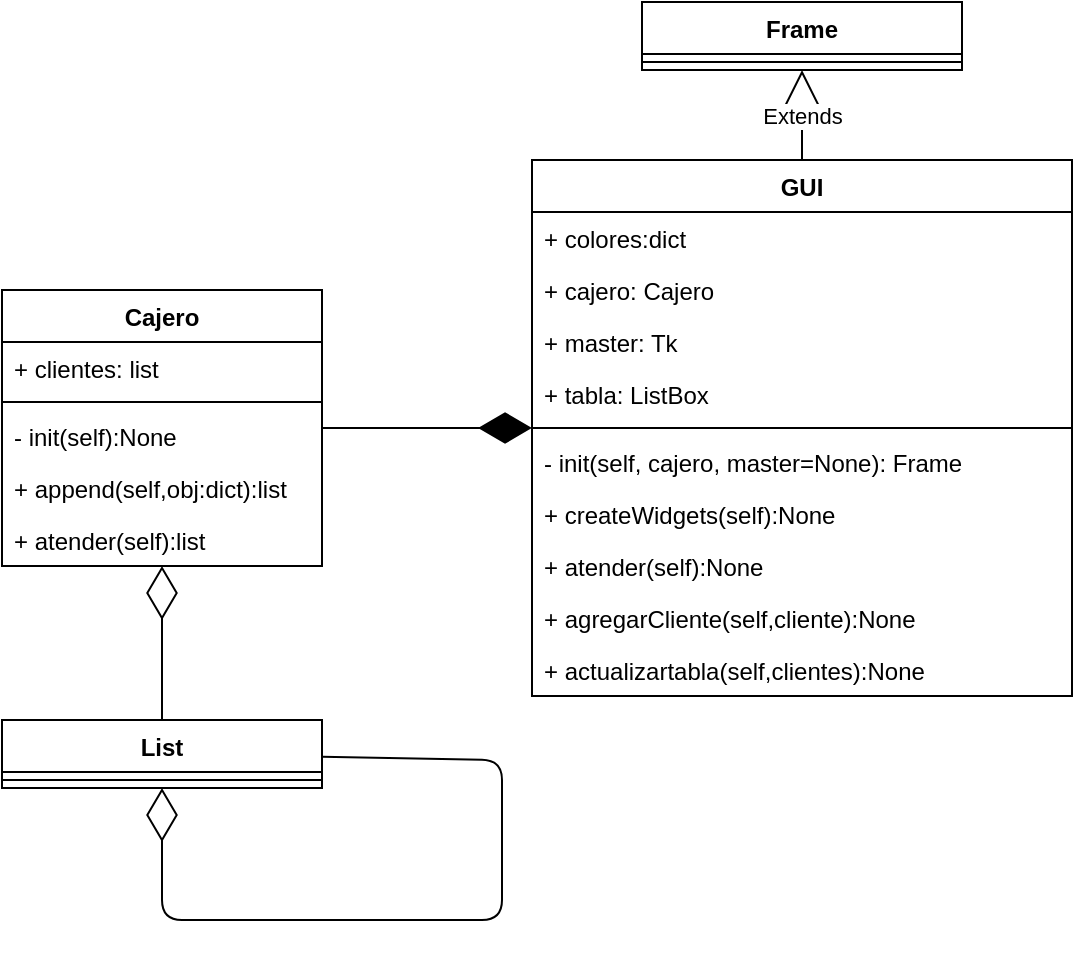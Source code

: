 <mxfile>
    <diagram id="yrxTlvf2ZtYwMUSM9fpy" name="Clases">
        <mxGraphModel dx="656" dy="475" grid="1" gridSize="10" guides="1" tooltips="1" connect="1" arrows="1" fold="1" page="1" pageScale="1" pageWidth="850" pageHeight="1100" math="0" shadow="0">
            <root>
                <mxCell id="0"/>
                <mxCell id="1" parent="0"/>
                <mxCell id="6" value="GUI" style="swimlane;fontStyle=1;align=center;verticalAlign=top;childLayout=stackLayout;horizontal=1;startSize=26;horizontalStack=0;resizeParent=1;resizeParentMax=0;resizeLast=0;collapsible=1;marginBottom=0;" parent="1" vertex="1">
                    <mxGeometry x="525" y="339" width="270" height="268" as="geometry"/>
                </mxCell>
                <mxCell id="D_V7qYtZIaXDzSuFnixD-32" value="+ colores:dict&#10;" style="text;strokeColor=none;fillColor=none;align=left;verticalAlign=top;spacingLeft=4;spacingRight=4;overflow=hidden;rotatable=0;points=[[0,0.5],[1,0.5]];portConstraint=eastwest;" vertex="1" parent="6">
                    <mxGeometry y="26" width="270" height="26" as="geometry"/>
                </mxCell>
                <mxCell id="7" value="+ cajero: Cajero" style="text;strokeColor=none;fillColor=none;align=left;verticalAlign=top;spacingLeft=4;spacingRight=4;overflow=hidden;rotatable=0;points=[[0,0.5],[1,0.5]];portConstraint=eastwest;" parent="6" vertex="1">
                    <mxGeometry y="52" width="270" height="26" as="geometry"/>
                </mxCell>
                <mxCell id="D_V7qYtZIaXDzSuFnixD-33" value="+ master: Tk" style="text;strokeColor=none;fillColor=none;align=left;verticalAlign=top;spacingLeft=4;spacingRight=4;overflow=hidden;rotatable=0;points=[[0,0.5],[1,0.5]];portConstraint=eastwest;" vertex="1" parent="6">
                    <mxGeometry y="78" width="270" height="26" as="geometry"/>
                </mxCell>
                <mxCell id="D_V7qYtZIaXDzSuFnixD-34" value="+ tabla: ListBox" style="text;strokeColor=none;fillColor=none;align=left;verticalAlign=top;spacingLeft=4;spacingRight=4;overflow=hidden;rotatable=0;points=[[0,0.5],[1,0.5]];portConstraint=eastwest;" vertex="1" parent="6">
                    <mxGeometry y="104" width="270" height="26" as="geometry"/>
                </mxCell>
                <mxCell id="8" value="" style="line;strokeWidth=1;fillColor=none;align=left;verticalAlign=middle;spacingTop=-1;spacingLeft=3;spacingRight=3;rotatable=0;labelPosition=right;points=[];portConstraint=eastwest;strokeColor=inherit;" parent="6" vertex="1">
                    <mxGeometry y="130" width="270" height="8" as="geometry"/>
                </mxCell>
                <mxCell id="9" value="- init(self, cajero, master=None): Frame" style="text;strokeColor=none;fillColor=none;align=left;verticalAlign=top;spacingLeft=4;spacingRight=4;overflow=hidden;rotatable=0;points=[[0,0.5],[1,0.5]];portConstraint=eastwest;" parent="6" vertex="1">
                    <mxGeometry y="138" width="270" height="26" as="geometry"/>
                </mxCell>
                <mxCell id="D_V7qYtZIaXDzSuFnixD-27" value="+ createWidgets(self):None" style="text;strokeColor=none;fillColor=none;align=left;verticalAlign=top;spacingLeft=4;spacingRight=4;overflow=hidden;rotatable=0;points=[[0,0.5],[1,0.5]];portConstraint=eastwest;" vertex="1" parent="6">
                    <mxGeometry y="164" width="270" height="26" as="geometry"/>
                </mxCell>
                <mxCell id="D_V7qYtZIaXDzSuFnixD-28" value="+ atender(self):None" style="text;strokeColor=none;fillColor=none;align=left;verticalAlign=top;spacingLeft=4;spacingRight=4;overflow=hidden;rotatable=0;points=[[0,0.5],[1,0.5]];portConstraint=eastwest;" vertex="1" parent="6">
                    <mxGeometry y="190" width="270" height="26" as="geometry"/>
                </mxCell>
                <mxCell id="D_V7qYtZIaXDzSuFnixD-31" value="+ agregarCliente(self,cliente):None" style="text;strokeColor=none;fillColor=none;align=left;verticalAlign=top;spacingLeft=4;spacingRight=4;overflow=hidden;rotatable=0;points=[[0,0.5],[1,0.5]];portConstraint=eastwest;" vertex="1" parent="6">
                    <mxGeometry y="216" width="270" height="26" as="geometry"/>
                </mxCell>
                <mxCell id="D_V7qYtZIaXDzSuFnixD-30" value="+ actualizartabla(self,clientes):None" style="text;strokeColor=none;fillColor=none;align=left;verticalAlign=top;spacingLeft=4;spacingRight=4;overflow=hidden;rotatable=0;points=[[0,0.5],[1,0.5]];portConstraint=eastwest;" vertex="1" parent="6">
                    <mxGeometry y="242" width="270" height="26" as="geometry"/>
                </mxCell>
                <mxCell id="10" value="Cajero" style="swimlane;fontStyle=1;align=center;verticalAlign=top;childLayout=stackLayout;horizontal=1;startSize=26;horizontalStack=0;resizeParent=1;resizeParentMax=0;resizeLast=0;collapsible=1;marginBottom=0;" parent="1" vertex="1">
                    <mxGeometry x="260" y="404" width="160" height="138" as="geometry"/>
                </mxCell>
                <mxCell id="11" value="+ clientes: list" style="text;strokeColor=none;fillColor=none;align=left;verticalAlign=top;spacingLeft=4;spacingRight=4;overflow=hidden;rotatable=0;points=[[0,0.5],[1,0.5]];portConstraint=eastwest;" parent="10" vertex="1">
                    <mxGeometry y="26" width="160" height="26" as="geometry"/>
                </mxCell>
                <mxCell id="12" value="" style="line;strokeWidth=1;fillColor=none;align=left;verticalAlign=middle;spacingTop=-1;spacingLeft=3;spacingRight=3;rotatable=0;labelPosition=right;points=[];portConstraint=eastwest;strokeColor=inherit;" parent="10" vertex="1">
                    <mxGeometry y="52" width="160" height="8" as="geometry"/>
                </mxCell>
                <mxCell id="13" value="- init(self):None" style="text;strokeColor=none;fillColor=none;align=left;verticalAlign=top;spacingLeft=4;spacingRight=4;overflow=hidden;rotatable=0;points=[[0,0.5],[1,0.5]];portConstraint=eastwest;" parent="10" vertex="1">
                    <mxGeometry y="60" width="160" height="26" as="geometry"/>
                </mxCell>
                <mxCell id="D_V7qYtZIaXDzSuFnixD-36" value="+ append(self,obj:dict):list" style="text;strokeColor=none;fillColor=none;align=left;verticalAlign=top;spacingLeft=4;spacingRight=4;overflow=hidden;rotatable=0;points=[[0,0.5],[1,0.5]];portConstraint=eastwest;" vertex="1" parent="10">
                    <mxGeometry y="86" width="160" height="26" as="geometry"/>
                </mxCell>
                <mxCell id="D_V7qYtZIaXDzSuFnixD-35" value="+ atender(self):list" style="text;strokeColor=none;fillColor=none;align=left;verticalAlign=top;spacingLeft=4;spacingRight=4;overflow=hidden;rotatable=0;points=[[0,0.5],[1,0.5]];portConstraint=eastwest;" vertex="1" parent="10">
                    <mxGeometry y="112" width="160" height="26" as="geometry"/>
                </mxCell>
                <mxCell id="15" value="" style="endArrow=diamondThin;endFill=0;endSize=24;html=1;" parent="1" source="16" target="16" edge="1">
                    <mxGeometry width="160" relative="1" as="geometry">
                        <mxPoint x="480" y="559" as="sourcePoint"/>
                        <mxPoint x="330" y="709" as="targetPoint"/>
                        <Array as="points">
                            <mxPoint x="510" y="639"/>
                            <mxPoint x="510" y="719"/>
                            <mxPoint x="340" y="719"/>
                        </Array>
                    </mxGeometry>
                </mxCell>
                <mxCell id="16" value="List" style="swimlane;fontStyle=1;align=center;verticalAlign=top;childLayout=stackLayout;horizontal=1;startSize=26;horizontalStack=0;resizeParent=1;resizeParentMax=0;resizeLast=0;collapsible=1;marginBottom=0;" parent="1" vertex="1">
                    <mxGeometry x="260" y="619" width="160" height="34" as="geometry"/>
                </mxCell>
                <mxCell id="18" value="" style="line;strokeWidth=1;fillColor=none;align=left;verticalAlign=middle;spacingTop=-1;spacingLeft=3;spacingRight=3;rotatable=0;labelPosition=right;points=[];portConstraint=eastwest;strokeColor=inherit;" parent="16" vertex="1">
                    <mxGeometry y="26" width="160" height="8" as="geometry"/>
                </mxCell>
                <mxCell id="21" value="" style="endArrow=diamondThin;endFill=1;endSize=24;html=1;" edge="1" parent="1" source="10" target="6">
                    <mxGeometry width="160" relative="1" as="geometry">
                        <mxPoint x="460" y="569" as="sourcePoint"/>
                        <mxPoint x="505" y="494.45" as="targetPoint"/>
                    </mxGeometry>
                </mxCell>
                <mxCell id="22" value="" style="endArrow=diamondThin;endFill=0;endSize=24;html=1;" edge="1" parent="1" source="16" target="10">
                    <mxGeometry width="160" relative="1" as="geometry">
                        <mxPoint x="310" y="569" as="sourcePoint"/>
                        <mxPoint x="470" y="569" as="targetPoint"/>
                    </mxGeometry>
                </mxCell>
                <mxCell id="23" value="Frame" style="swimlane;fontStyle=1;align=center;verticalAlign=top;childLayout=stackLayout;horizontal=1;startSize=26;horizontalStack=0;resizeParent=1;resizeParentMax=0;resizeLast=0;collapsible=1;marginBottom=0;" vertex="1" parent="1">
                    <mxGeometry x="580" y="260" width="160" height="34" as="geometry"/>
                </mxCell>
                <mxCell id="25" value="" style="line;strokeWidth=1;fillColor=none;align=left;verticalAlign=middle;spacingTop=-1;spacingLeft=3;spacingRight=3;rotatable=0;labelPosition=right;points=[];portConstraint=eastwest;strokeColor=inherit;" vertex="1" parent="23">
                    <mxGeometry y="26" width="160" height="8" as="geometry"/>
                </mxCell>
                <mxCell id="27" value="Extends" style="endArrow=block;endSize=16;endFill=0;html=1;" edge="1" parent="1" source="6" target="23">
                    <mxGeometry width="160" relative="1" as="geometry">
                        <mxPoint x="650" y="350" as="sourcePoint"/>
                        <mxPoint x="810" y="350" as="targetPoint"/>
                    </mxGeometry>
                </mxCell>
            </root>
        </mxGraphModel>
    </diagram>
    <diagram id="QRSShmUF7k_qi_U2upsz" name="algoritmo de eliminacion">
        <mxGraphModel dx="656" dy="475" grid="1" gridSize="10" guides="1" tooltips="1" connect="1" arrows="1" fold="1" page="1" pageScale="1" pageWidth="850" pageHeight="1100" math="0" shadow="0">
            <root>
                <mxCell id="0"/>
                <mxCell id="1" parent="0"/>
                <mxCell id="UBGm5XGB-jAg2zNIKXWQ-8" value="" style="edgeStyle=orthogonalEdgeStyle;html=1;" parent="1" source="UBGm5XGB-jAg2zNIKXWQ-1" target="UBGm5XGB-jAg2zNIKXWQ-7" edge="1">
                    <mxGeometry relative="1" as="geometry"/>
                </mxCell>
                <mxCell id="UBGm5XGB-jAg2zNIKXWQ-1" value="" style="strokeWidth=2;html=1;shape=mxgraph.flowchart.start_1;whiteSpace=wrap;" parent="1" vertex="1">
                    <mxGeometry x="375" y="80" width="100" height="60" as="geometry"/>
                </mxCell>
                <mxCell id="UBGm5XGB-jAg2zNIKXWQ-5" value="no" style="edgeStyle=orthogonalEdgeStyle;html=1;entryX=0.5;entryY=0;entryDx=0;entryDy=0;exitX=1;exitY=0.5;exitDx=0;exitDy=0;exitPerimeter=0;" parent="1" source="UBGm5XGB-jAg2zNIKXWQ-2" target="UBGm5XGB-jAg2zNIKXWQ-4" edge="1">
                    <mxGeometry relative="1" as="geometry"/>
                </mxCell>
                <mxCell id="UBGm5XGB-jAg2zNIKXWQ-6" value="si" style="edgeStyle=orthogonalEdgeStyle;html=1;exitX=0;exitY=0.5;exitDx=0;exitDy=0;exitPerimeter=0;" parent="1" source="UBGm5XGB-jAg2zNIKXWQ-2" target="UBGm5XGB-jAg2zNIKXWQ-13" edge="1">
                    <mxGeometry relative="1" as="geometry">
                        <mxPoint x="395" y="460" as="targetPoint"/>
                        <Array as="points">
                            <mxPoint x="395" y="390"/>
                        </Array>
                        <mxPoint as="offset"/>
                    </mxGeometry>
                </mxCell>
                <mxCell id="UBGm5XGB-jAg2zNIKXWQ-2" value="A[0]!=A" style="strokeWidth=2;html=1;shape=mxgraph.flowchart.decision;whiteSpace=wrap;" parent="1" vertex="1">
                    <mxGeometry x="465" y="340" width="100" height="100" as="geometry"/>
                </mxCell>
                <mxCell id="UBGm5XGB-jAg2zNIKXWQ-11" style="edgeStyle=orthogonalEdgeStyle;html=1;" parent="1" source="UBGm5XGB-jAg2zNIKXWQ-4" target="UBGm5XGB-jAg2zNIKXWQ-7" edge="1">
                    <mxGeometry relative="1" as="geometry">
                        <Array as="points">
                            <mxPoint x="635" y="760"/>
                            <mxPoint x="165" y="760"/>
                            <mxPoint x="165" y="330"/>
                            <mxPoint x="425" y="330"/>
                        </Array>
                    </mxGeometry>
                </mxCell>
                <mxCell id="UBGm5XGB-jAg2zNIKXWQ-4" value="sleep(.2)" style="rounded=1;whiteSpace=wrap;html=1;absoluteArcSize=1;arcSize=14;strokeWidth=2;" parent="1" vertex="1">
                    <mxGeometry x="585" y="450" width="100" height="40" as="geometry"/>
                </mxCell>
                <mxCell id="UBGm5XGB-jAg2zNIKXWQ-9" value="" style="edgeStyle=orthogonalEdgeStyle;html=1;exitX=1;exitY=0.5;exitDx=0;exitDy=0;exitPerimeter=0;" parent="1" source="UBGm5XGB-jAg2zNIKXWQ-7" target="UBGm5XGB-jAg2zNIKXWQ-2" edge="1">
                    <mxGeometry relative="1" as="geometry"/>
                </mxCell>
                <mxCell id="UBGm5XGB-jAg2zNIKXWQ-29" style="edgeStyle=orthogonalEdgeStyle;html=1;exitX=0;exitY=0.5;exitDx=0;exitDy=0;exitPerimeter=0;" parent="1" source="UBGm5XGB-jAg2zNIKXWQ-7" target="UBGm5XGB-jAg2zNIKXWQ-28" edge="1">
                    <mxGeometry relative="1" as="geometry">
                        <Array as="points">
                            <mxPoint x="130" y="240"/>
                            <mxPoint x="130" y="790"/>
                            <mxPoint x="410" y="790"/>
                        </Array>
                    </mxGeometry>
                </mxCell>
                <mxCell id="UBGm5XGB-jAg2zNIKXWQ-7" value="len(A)&amp;gt;0" style="strokeWidth=2;html=1;shape=mxgraph.flowchart.decision;whiteSpace=wrap;" parent="1" vertex="1">
                    <mxGeometry x="375" y="190" width="100" height="100" as="geometry"/>
                </mxCell>
                <mxCell id="UBGm5XGB-jAg2zNIKXWQ-20" style="edgeStyle=orthogonalEdgeStyle;html=1;" parent="1" source="UBGm5XGB-jAg2zNIKXWQ-13" target="UBGm5XGB-jAg2zNIKXWQ-19" edge="1">
                    <mxGeometry relative="1" as="geometry"/>
                </mxCell>
                <mxCell id="UBGm5XGB-jAg2zNIKXWQ-13" value="B=A.pop()" style="rounded=1;whiteSpace=wrap;html=1;absoluteArcSize=1;arcSize=14;strokeWidth=2;" parent="1" vertex="1">
                    <mxGeometry x="345" y="430" width="100" height="40" as="geometry"/>
                </mxCell>
                <mxCell id="UBGm5XGB-jAg2zNIKXWQ-22" value="" style="edgeStyle=orthogonalEdgeStyle;html=1;" parent="1" source="UBGm5XGB-jAg2zNIKXWQ-17" target="UBGm5XGB-jAg2zNIKXWQ-18" edge="1">
                    <mxGeometry relative="1" as="geometry"/>
                </mxCell>
                <mxCell id="UBGm5XGB-jAg2zNIKXWQ-17" value="B.obj.sol-5" style="rounded=1;whiteSpace=wrap;html=1;absoluteArcSize=1;arcSize=14;strokeWidth=2;" parent="1" vertex="1">
                    <mxGeometry x="225" y="580" width="100" height="40" as="geometry"/>
                </mxCell>
                <mxCell id="UBGm5XGB-jAg2zNIKXWQ-23" style="edgeStyle=orthogonalEdgeStyle;html=1;entryX=0.5;entryY=1;entryDx=0;entryDy=0;entryPerimeter=0;" parent="1" source="UBGm5XGB-jAg2zNIKXWQ-18" target="UBGm5XGB-jAg2zNIKXWQ-7" edge="1">
                    <mxGeometry relative="1" as="geometry">
                        <Array as="points">
                            <mxPoint x="165" y="670"/>
                            <mxPoint x="165" y="330"/>
                            <mxPoint x="425" y="330"/>
                        </Array>
                    </mxGeometry>
                </mxCell>
                <mxCell id="UBGm5XGB-jAg2zNIKXWQ-18" value="A.append(B)" style="rounded=1;whiteSpace=wrap;html=1;absoluteArcSize=1;arcSize=14;strokeWidth=2;" parent="1" vertex="1">
                    <mxGeometry x="225" y="650" width="100" height="40" as="geometry"/>
                </mxCell>
                <mxCell id="UBGm5XGB-jAg2zNIKXWQ-21" style="edgeStyle=orthogonalEdgeStyle;html=1;entryX=0.5;entryY=0;entryDx=0;entryDy=0;" parent="1" source="UBGm5XGB-jAg2zNIKXWQ-19" target="UBGm5XGB-jAg2zNIKXWQ-17" edge="1">
                    <mxGeometry relative="1" as="geometry"/>
                </mxCell>
                <mxCell id="UBGm5XGB-jAg2zNIKXWQ-25" style="edgeStyle=orthogonalEdgeStyle;html=1;entryX=0.5;entryY=0;entryDx=0;entryDy=0;" parent="1" source="UBGm5XGB-jAg2zNIKXWQ-19" target="UBGm5XGB-jAg2zNIKXWQ-24" edge="1">
                    <mxGeometry relative="1" as="geometry">
                        <Array as="points">
                            <mxPoint x="495" y="540"/>
                        </Array>
                    </mxGeometry>
                </mxCell>
                <mxCell id="UBGm5XGB-jAg2zNIKXWQ-19" value="B.obj.sol&amp;gt;5" style="strokeWidth=2;html=1;shape=mxgraph.flowchart.decision;whiteSpace=wrap;" parent="1" vertex="1">
                    <mxGeometry x="345" y="490" width="100" height="100" as="geometry"/>
                </mxCell>
                <mxCell id="UBGm5XGB-jAg2zNIKXWQ-27" style="edgeStyle=orthogonalEdgeStyle;html=1;entryX=0.5;entryY=1;entryDx=0;entryDy=0;entryPerimeter=0;" parent="1" source="UBGm5XGB-jAg2zNIKXWQ-24" target="UBGm5XGB-jAg2zNIKXWQ-7" edge="1">
                    <mxGeometry relative="1" as="geometry">
                        <Array as="points">
                            <mxPoint x="495" y="760"/>
                            <mxPoint x="165" y="760"/>
                            <mxPoint x="165" y="330"/>
                            <mxPoint x="425" y="330"/>
                        </Array>
                    </mxGeometry>
                </mxCell>
                <mxCell id="UBGm5XGB-jAg2zNIKXWQ-24" value="del B" style="rounded=1;whiteSpace=wrap;html=1;absoluteArcSize=1;arcSize=14;strokeWidth=2;" parent="1" vertex="1">
                    <mxGeometry x="445" y="580" width="100" height="40" as="geometry"/>
                </mxCell>
                <mxCell id="UBGm5XGB-jAg2zNIKXWQ-28" value="" style="strokeWidth=2;html=1;shape=mxgraph.flowchart.terminator;whiteSpace=wrap;" parent="1" vertex="1">
                    <mxGeometry x="360" y="830" width="100" height="60" as="geometry"/>
                </mxCell>
            </root>
        </mxGraphModel>
    </diagram>
    <diagram id="wO8kQoXXm5LsmHrKUFCf" name="diseño">
        <mxGraphModel dx="656" dy="475" grid="1" gridSize="10" guides="1" tooltips="1" connect="1" arrows="1" fold="1" page="1" pageScale="1" pageWidth="850" pageHeight="1100" math="0" shadow="0">
            <root>
                <mxCell id="0"/>
                <mxCell id="1" parent="0"/>
                <mxCell id="DKGZRzb1GAe5KNHhCZGX-1" value="" style="rounded=1;whiteSpace=wrap;html=1;absoluteArcSize=1;arcSize=14;strokeWidth=2;" parent="1" vertex="1">
                    <mxGeometry x="160" y="210" width="300" height="400" as="geometry"/>
                </mxCell>
                <mxCell id="DKGZRzb1GAe5KNHhCZGX-2" value="" style="rounded=1;whiteSpace=wrap;html=1;absoluteArcSize=1;arcSize=14;strokeWidth=2;" parent="1" vertex="1">
                    <mxGeometry x="180" y="220" width="250" height="120" as="geometry"/>
                </mxCell>
                <mxCell id="DKGZRzb1GAe5KNHhCZGX-6" value="" style="rounded=1;whiteSpace=wrap;html=1;absoluteArcSize=1;arcSize=14;strokeWidth=2;" parent="1" vertex="1">
                    <mxGeometry x="260" y="220" width="180" height="90" as="geometry"/>
                </mxCell>
                <mxCell id="DKGZRzb1GAe5KNHhCZGX-7" value="Nombre&lt;br&gt;solicitudes&lt;br&gt;prioridad" style="rounded=1;whiteSpace=wrap;html=1;absoluteArcSize=1;arcSize=14;strokeWidth=2;" parent="1" vertex="1">
                    <mxGeometry x="180" y="220" width="80" height="50" as="geometry"/>
                </mxCell>
                <mxCell id="DKGZRzb1GAe5KNHhCZGX-8" value="ACEPTAR" style="rounded=1;whiteSpace=wrap;html=1;absoluteArcSize=1;arcSize=14;strokeWidth=2;" parent="1" vertex="1">
                    <mxGeometry x="180" y="310" width="260" height="30" as="geometry"/>
                </mxCell>
                <mxCell id="DKGZRzb1GAe5KNHhCZGX-9" value="CAJERO" style="rounded=1;whiteSpace=wrap;html=1;absoluteArcSize=1;arcSize=14;strokeWidth=2;" parent="1" vertex="1">
                    <mxGeometry x="190" y="370" width="240" height="42" as="geometry"/>
                </mxCell>
                <mxCell id="MonlOCoN1AFZ57oYLIkX-4" value="" style="group" parent="1" vertex="1" connectable="0">
                    <mxGeometry x="190" y="412" width="220" height="168" as="geometry"/>
                </mxCell>
                <mxCell id="DKGZRzb1GAe5KNHhCZGX-10" value="Nombre" style="rounded=1;whiteSpace=wrap;html=1;absoluteArcSize=1;arcSize=14;strokeWidth=2;" parent="MonlOCoN1AFZ57oYLIkX-4" vertex="1">
                    <mxGeometry width="110" height="42" as="geometry"/>
                </mxCell>
                <mxCell id="DKGZRzb1GAe5KNHhCZGX-12" value="Solicitudes" style="rounded=1;whiteSpace=wrap;html=1;absoluteArcSize=1;arcSize=14;strokeWidth=2;" parent="MonlOCoN1AFZ57oYLIkX-4" vertex="1">
                    <mxGeometry x="110" width="110" height="42" as="geometry"/>
                </mxCell>
                <mxCell id="DKGZRzb1GAe5KNHhCZGX-22" value="Nombre" style="rounded=1;whiteSpace=wrap;html=1;absoluteArcSize=1;arcSize=14;strokeWidth=2;" parent="MonlOCoN1AFZ57oYLIkX-4" vertex="1">
                    <mxGeometry y="42" width="110" height="42" as="geometry"/>
                </mxCell>
                <mxCell id="DKGZRzb1GAe5KNHhCZGX-23" value="Solicitudes" style="rounded=1;whiteSpace=wrap;html=1;absoluteArcSize=1;arcSize=14;strokeWidth=2;" parent="MonlOCoN1AFZ57oYLIkX-4" vertex="1">
                    <mxGeometry x="110" y="42" width="110" height="42" as="geometry"/>
                </mxCell>
                <mxCell id="DKGZRzb1GAe5KNHhCZGX-24" value="Nombre" style="rounded=1;whiteSpace=wrap;html=1;absoluteArcSize=1;arcSize=14;strokeWidth=2;" parent="MonlOCoN1AFZ57oYLIkX-4" vertex="1">
                    <mxGeometry y="84" width="110" height="42" as="geometry"/>
                </mxCell>
                <mxCell id="DKGZRzb1GAe5KNHhCZGX-25" value="Solicitudes" style="rounded=1;whiteSpace=wrap;html=1;absoluteArcSize=1;arcSize=14;strokeWidth=2;" parent="MonlOCoN1AFZ57oYLIkX-4" vertex="1">
                    <mxGeometry x="110" y="84" width="110" height="42" as="geometry"/>
                </mxCell>
                <mxCell id="DKGZRzb1GAe5KNHhCZGX-26" value="Nombre" style="rounded=1;whiteSpace=wrap;html=1;absoluteArcSize=1;arcSize=14;strokeWidth=2;" parent="MonlOCoN1AFZ57oYLIkX-4" vertex="1">
                    <mxGeometry y="126.0" width="110" height="42" as="geometry"/>
                </mxCell>
                <mxCell id="DKGZRzb1GAe5KNHhCZGX-27" value="Solicitudes" style="rounded=1;whiteSpace=wrap;html=1;absoluteArcSize=1;arcSize=14;strokeWidth=2;" parent="MonlOCoN1AFZ57oYLIkX-4" vertex="1">
                    <mxGeometry x="110" y="126.0" width="110" height="42" as="geometry"/>
                </mxCell>
                <mxCell id="MonlOCoN1AFZ57oYLIkX-5" value="" style="rounded=1;whiteSpace=wrap;html=1;absoluteArcSize=1;arcSize=14;strokeWidth=2;" parent="1" vertex="1">
                    <mxGeometry x="410" y="412" width="20" height="168" as="geometry"/>
                </mxCell>
                <mxCell id="4GOpPBpQWvTRKhXB5uqU-1" style="edgeStyle=none;html=1;exitX=0;exitY=0.5;exitDx=0;exitDy=0;entryX=0.125;entryY=0.5;entryDx=0;entryDy=0;entryPerimeter=0;" edge="1" parent="1" source="DKGZRzb1GAe5KNHhCZGX-7" target="DKGZRzb1GAe5KNHhCZGX-7">
                    <mxGeometry relative="1" as="geometry"/>
                </mxCell>
            </root>
        </mxGraphModel>
    </diagram>
</mxfile>